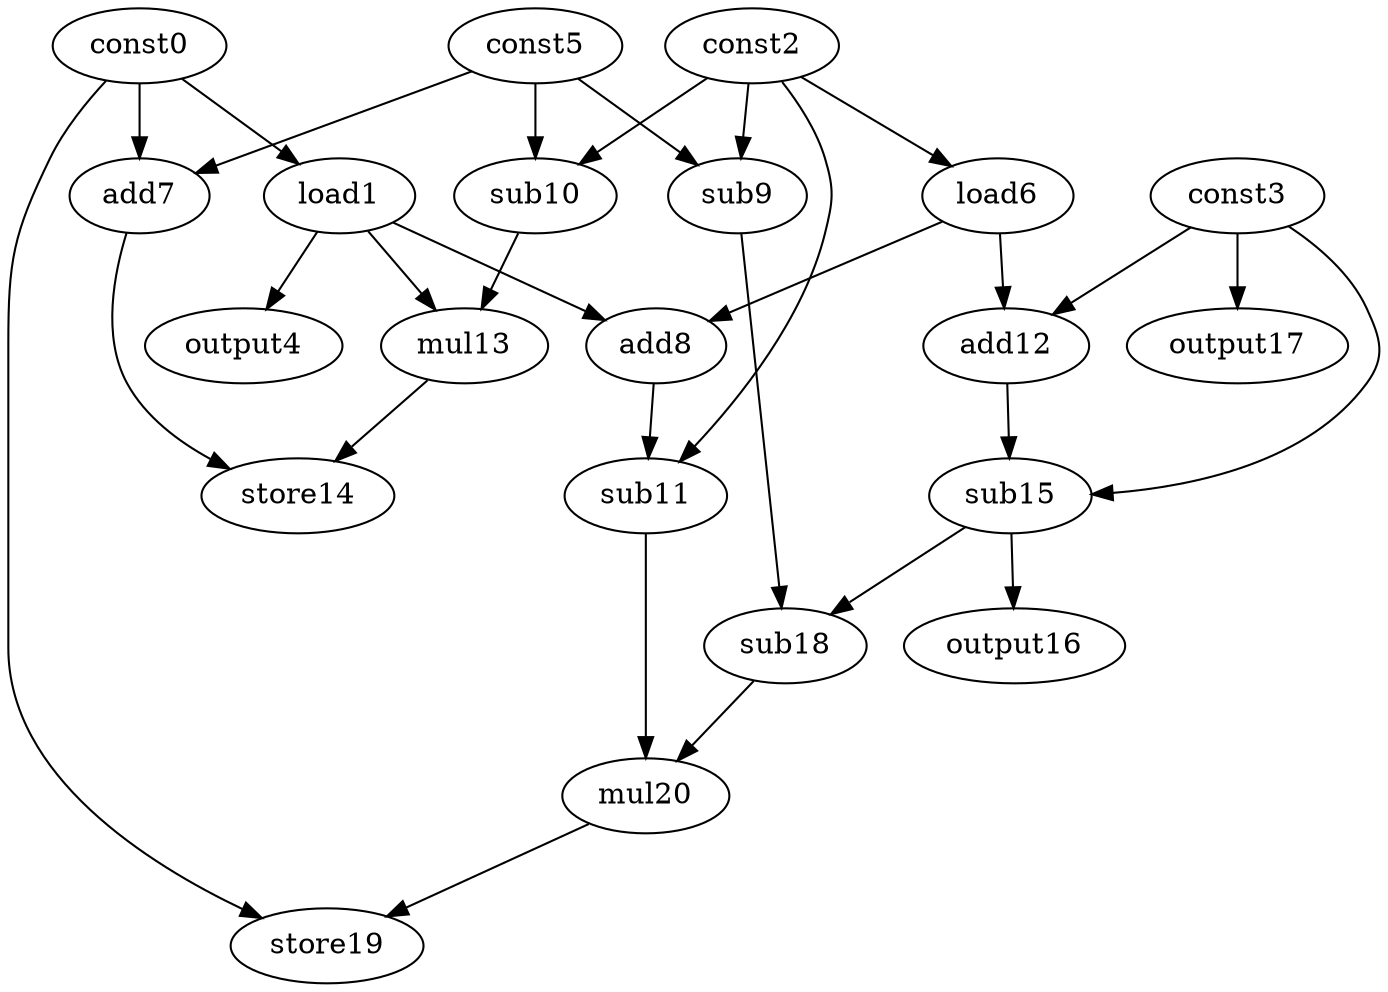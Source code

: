 digraph G { 
const0[opcode=const]; 
load1[opcode=load]; 
const2[opcode=const]; 
const3[opcode=const]; 
output4[opcode=output]; 
const5[opcode=const]; 
load6[opcode=load]; 
add7[opcode=add]; 
add8[opcode=add]; 
sub9[opcode=sub]; 
sub10[opcode=sub]; 
sub11[opcode=sub]; 
add12[opcode=add]; 
mul13[opcode=mul]; 
store14[opcode=store]; 
sub15[opcode=sub]; 
output16[opcode=output]; 
output17[opcode=output]; 
sub18[opcode=sub]; 
store19[opcode=store]; 
mul20[opcode=mul]; 
const0->load1[operand=0];
const2->load6[operand=0];
const0->add7[operand=0];
const5->add7[operand=1];
const2->sub9[operand=0];
const5->sub9[operand=1];
const2->sub10[operand=0];
const5->sub10[operand=1];
const3->output17[operand=0];
load1->output4[operand=0];
load1->add8[operand=0];
load6->add8[operand=1];
const3->add12[operand=0];
load6->add12[operand=1];
load1->mul13[operand=0];
sub10->mul13[operand=1];
add8->sub11[operand=0];
const2->sub11[operand=1];
mul13->store14[operand=0];
add7->store14[operand=1];
const3->sub15[operand=0];
add12->sub15[operand=1];
sub15->output16[operand=0];
sub9->sub18[operand=0];
sub15->sub18[operand=1];
sub18->mul20[operand=0];
sub11->mul20[operand=1];
const0->store19[operand=0];
mul20->store19[operand=1];
}
